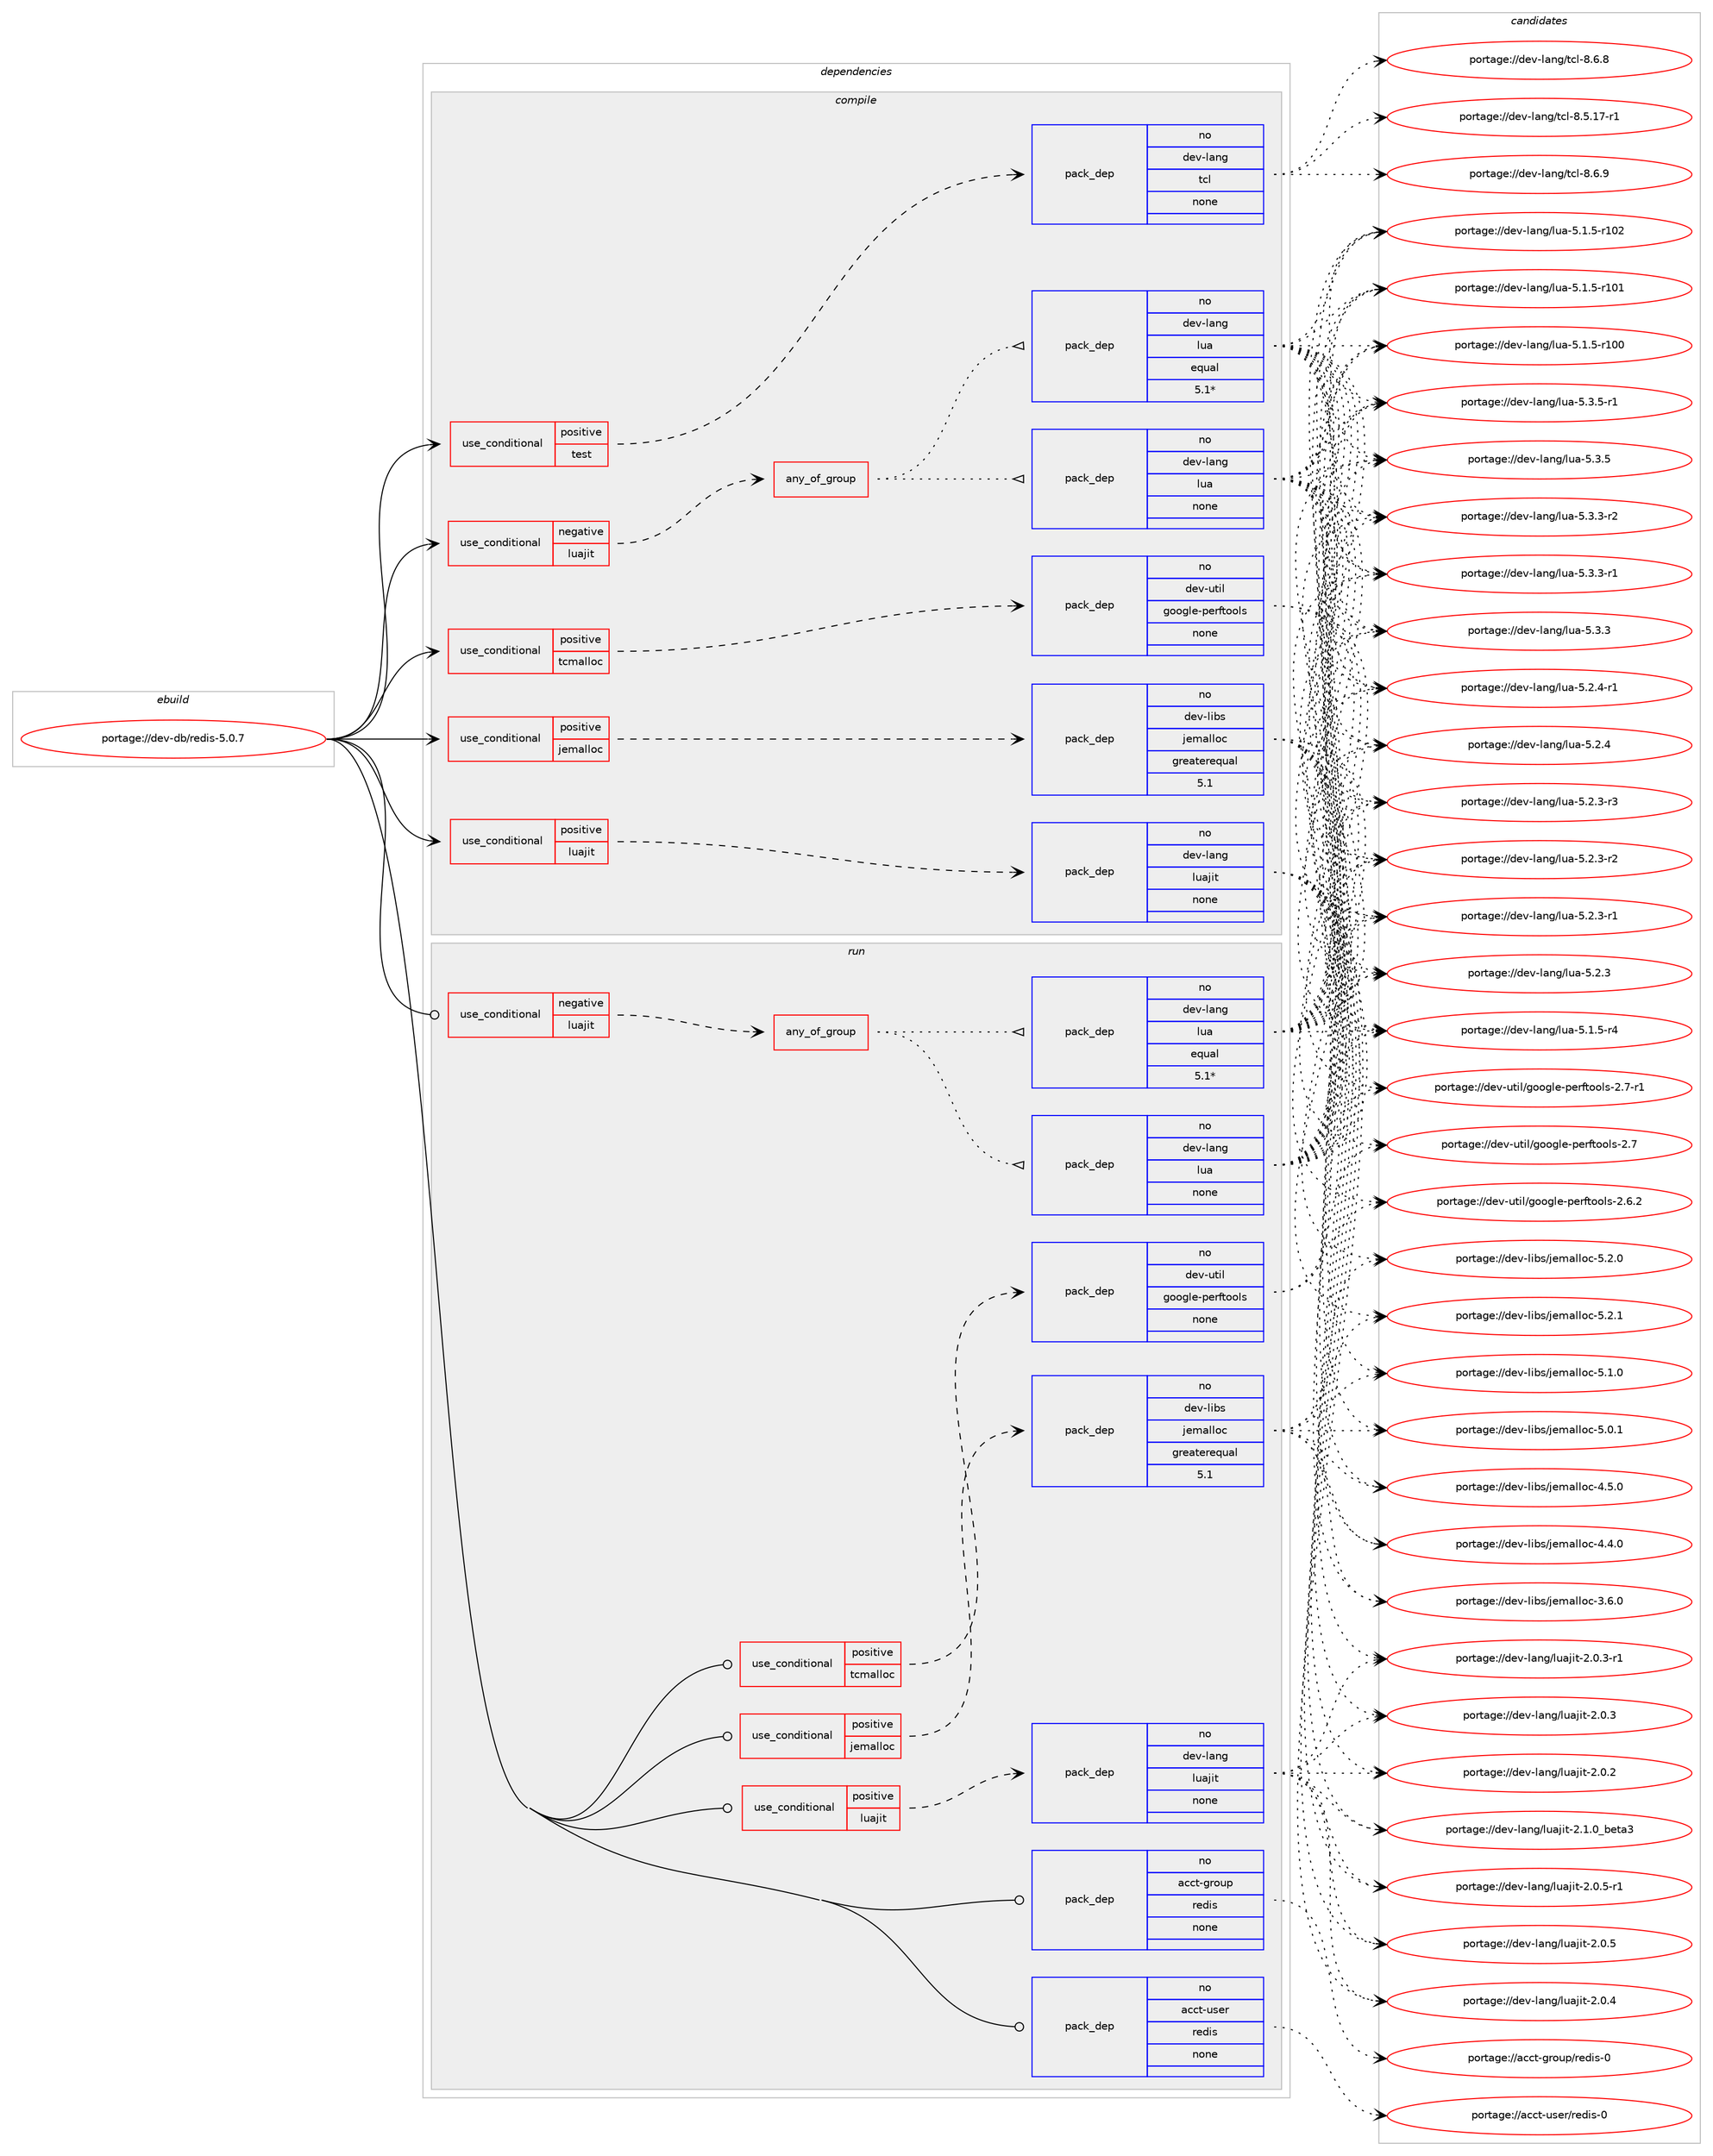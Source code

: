 digraph prolog {

# *************
# Graph options
# *************

newrank=true;
concentrate=true;
compound=true;
graph [rankdir=LR,fontname=Helvetica,fontsize=10,ranksep=1.5];#, ranksep=2.5, nodesep=0.2];
edge  [arrowhead=vee];
node  [fontname=Helvetica,fontsize=10];

# **********
# The ebuild
# **********

subgraph cluster_leftcol {
color=gray;
label=<<i>ebuild</i>>;
id [label="portage://dev-db/redis-5.0.7", color=red, width=4, href="../dev-db/redis-5.0.7.svg"];
}

# ****************
# The dependencies
# ****************

subgraph cluster_midcol {
color=gray;
label=<<i>dependencies</i>>;
subgraph cluster_compile {
fillcolor="#eeeeee";
style=filled;
label=<<i>compile</i>>;
subgraph cond135903 {
dependency576887 [label=<<TABLE BORDER="0" CELLBORDER="1" CELLSPACING="0" CELLPADDING="4"><TR><TD ROWSPAN="3" CELLPADDING="10">use_conditional</TD></TR><TR><TD>negative</TD></TR><TR><TD>luajit</TD></TR></TABLE>>, shape=none, color=red];
subgraph any6941 {
dependency576888 [label=<<TABLE BORDER="0" CELLBORDER="1" CELLSPACING="0" CELLPADDING="4"><TR><TD CELLPADDING="10">any_of_group</TD></TR></TABLE>>, shape=none, color=red];subgraph pack433806 {
dependency576889 [label=<<TABLE BORDER="0" CELLBORDER="1" CELLSPACING="0" CELLPADDING="4" WIDTH="220"><TR><TD ROWSPAN="6" CELLPADDING="30">pack_dep</TD></TR><TR><TD WIDTH="110">no</TD></TR><TR><TD>dev-lang</TD></TR><TR><TD>lua</TD></TR><TR><TD>none</TD></TR><TR><TD></TD></TR></TABLE>>, shape=none, color=blue];
}
dependency576888:e -> dependency576889:w [weight=20,style="dotted",arrowhead="oinv"];
subgraph pack433807 {
dependency576890 [label=<<TABLE BORDER="0" CELLBORDER="1" CELLSPACING="0" CELLPADDING="4" WIDTH="220"><TR><TD ROWSPAN="6" CELLPADDING="30">pack_dep</TD></TR><TR><TD WIDTH="110">no</TD></TR><TR><TD>dev-lang</TD></TR><TR><TD>lua</TD></TR><TR><TD>equal</TD></TR><TR><TD>5.1*</TD></TR></TABLE>>, shape=none, color=blue];
}
dependency576888:e -> dependency576890:w [weight=20,style="dotted",arrowhead="oinv"];
}
dependency576887:e -> dependency576888:w [weight=20,style="dashed",arrowhead="vee"];
}
id:e -> dependency576887:w [weight=20,style="solid",arrowhead="vee"];
subgraph cond135904 {
dependency576891 [label=<<TABLE BORDER="0" CELLBORDER="1" CELLSPACING="0" CELLPADDING="4"><TR><TD ROWSPAN="3" CELLPADDING="10">use_conditional</TD></TR><TR><TD>positive</TD></TR><TR><TD>jemalloc</TD></TR></TABLE>>, shape=none, color=red];
subgraph pack433808 {
dependency576892 [label=<<TABLE BORDER="0" CELLBORDER="1" CELLSPACING="0" CELLPADDING="4" WIDTH="220"><TR><TD ROWSPAN="6" CELLPADDING="30">pack_dep</TD></TR><TR><TD WIDTH="110">no</TD></TR><TR><TD>dev-libs</TD></TR><TR><TD>jemalloc</TD></TR><TR><TD>greaterequal</TD></TR><TR><TD>5.1</TD></TR></TABLE>>, shape=none, color=blue];
}
dependency576891:e -> dependency576892:w [weight=20,style="dashed",arrowhead="vee"];
}
id:e -> dependency576891:w [weight=20,style="solid",arrowhead="vee"];
subgraph cond135905 {
dependency576893 [label=<<TABLE BORDER="0" CELLBORDER="1" CELLSPACING="0" CELLPADDING="4"><TR><TD ROWSPAN="3" CELLPADDING="10">use_conditional</TD></TR><TR><TD>positive</TD></TR><TR><TD>luajit</TD></TR></TABLE>>, shape=none, color=red];
subgraph pack433809 {
dependency576894 [label=<<TABLE BORDER="0" CELLBORDER="1" CELLSPACING="0" CELLPADDING="4" WIDTH="220"><TR><TD ROWSPAN="6" CELLPADDING="30">pack_dep</TD></TR><TR><TD WIDTH="110">no</TD></TR><TR><TD>dev-lang</TD></TR><TR><TD>luajit</TD></TR><TR><TD>none</TD></TR><TR><TD></TD></TR></TABLE>>, shape=none, color=blue];
}
dependency576893:e -> dependency576894:w [weight=20,style="dashed",arrowhead="vee"];
}
id:e -> dependency576893:w [weight=20,style="solid",arrowhead="vee"];
subgraph cond135906 {
dependency576895 [label=<<TABLE BORDER="0" CELLBORDER="1" CELLSPACING="0" CELLPADDING="4"><TR><TD ROWSPAN="3" CELLPADDING="10">use_conditional</TD></TR><TR><TD>positive</TD></TR><TR><TD>tcmalloc</TD></TR></TABLE>>, shape=none, color=red];
subgraph pack433810 {
dependency576896 [label=<<TABLE BORDER="0" CELLBORDER="1" CELLSPACING="0" CELLPADDING="4" WIDTH="220"><TR><TD ROWSPAN="6" CELLPADDING="30">pack_dep</TD></TR><TR><TD WIDTH="110">no</TD></TR><TR><TD>dev-util</TD></TR><TR><TD>google-perftools</TD></TR><TR><TD>none</TD></TR><TR><TD></TD></TR></TABLE>>, shape=none, color=blue];
}
dependency576895:e -> dependency576896:w [weight=20,style="dashed",arrowhead="vee"];
}
id:e -> dependency576895:w [weight=20,style="solid",arrowhead="vee"];
subgraph cond135907 {
dependency576897 [label=<<TABLE BORDER="0" CELLBORDER="1" CELLSPACING="0" CELLPADDING="4"><TR><TD ROWSPAN="3" CELLPADDING="10">use_conditional</TD></TR><TR><TD>positive</TD></TR><TR><TD>test</TD></TR></TABLE>>, shape=none, color=red];
subgraph pack433811 {
dependency576898 [label=<<TABLE BORDER="0" CELLBORDER="1" CELLSPACING="0" CELLPADDING="4" WIDTH="220"><TR><TD ROWSPAN="6" CELLPADDING="30">pack_dep</TD></TR><TR><TD WIDTH="110">no</TD></TR><TR><TD>dev-lang</TD></TR><TR><TD>tcl</TD></TR><TR><TD>none</TD></TR><TR><TD></TD></TR></TABLE>>, shape=none, color=blue];
}
dependency576897:e -> dependency576898:w [weight=20,style="dashed",arrowhead="vee"];
}
id:e -> dependency576897:w [weight=20,style="solid",arrowhead="vee"];
}
subgraph cluster_compileandrun {
fillcolor="#eeeeee";
style=filled;
label=<<i>compile and run</i>>;
}
subgraph cluster_run {
fillcolor="#eeeeee";
style=filled;
label=<<i>run</i>>;
subgraph cond135908 {
dependency576899 [label=<<TABLE BORDER="0" CELLBORDER="1" CELLSPACING="0" CELLPADDING="4"><TR><TD ROWSPAN="3" CELLPADDING="10">use_conditional</TD></TR><TR><TD>negative</TD></TR><TR><TD>luajit</TD></TR></TABLE>>, shape=none, color=red];
subgraph any6942 {
dependency576900 [label=<<TABLE BORDER="0" CELLBORDER="1" CELLSPACING="0" CELLPADDING="4"><TR><TD CELLPADDING="10">any_of_group</TD></TR></TABLE>>, shape=none, color=red];subgraph pack433812 {
dependency576901 [label=<<TABLE BORDER="0" CELLBORDER="1" CELLSPACING="0" CELLPADDING="4" WIDTH="220"><TR><TD ROWSPAN="6" CELLPADDING="30">pack_dep</TD></TR><TR><TD WIDTH="110">no</TD></TR><TR><TD>dev-lang</TD></TR><TR><TD>lua</TD></TR><TR><TD>none</TD></TR><TR><TD></TD></TR></TABLE>>, shape=none, color=blue];
}
dependency576900:e -> dependency576901:w [weight=20,style="dotted",arrowhead="oinv"];
subgraph pack433813 {
dependency576902 [label=<<TABLE BORDER="0" CELLBORDER="1" CELLSPACING="0" CELLPADDING="4" WIDTH="220"><TR><TD ROWSPAN="6" CELLPADDING="30">pack_dep</TD></TR><TR><TD WIDTH="110">no</TD></TR><TR><TD>dev-lang</TD></TR><TR><TD>lua</TD></TR><TR><TD>equal</TD></TR><TR><TD>5.1*</TD></TR></TABLE>>, shape=none, color=blue];
}
dependency576900:e -> dependency576902:w [weight=20,style="dotted",arrowhead="oinv"];
}
dependency576899:e -> dependency576900:w [weight=20,style="dashed",arrowhead="vee"];
}
id:e -> dependency576899:w [weight=20,style="solid",arrowhead="odot"];
subgraph cond135909 {
dependency576903 [label=<<TABLE BORDER="0" CELLBORDER="1" CELLSPACING="0" CELLPADDING="4"><TR><TD ROWSPAN="3" CELLPADDING="10">use_conditional</TD></TR><TR><TD>positive</TD></TR><TR><TD>jemalloc</TD></TR></TABLE>>, shape=none, color=red];
subgraph pack433814 {
dependency576904 [label=<<TABLE BORDER="0" CELLBORDER="1" CELLSPACING="0" CELLPADDING="4" WIDTH="220"><TR><TD ROWSPAN="6" CELLPADDING="30">pack_dep</TD></TR><TR><TD WIDTH="110">no</TD></TR><TR><TD>dev-libs</TD></TR><TR><TD>jemalloc</TD></TR><TR><TD>greaterequal</TD></TR><TR><TD>5.1</TD></TR></TABLE>>, shape=none, color=blue];
}
dependency576903:e -> dependency576904:w [weight=20,style="dashed",arrowhead="vee"];
}
id:e -> dependency576903:w [weight=20,style="solid",arrowhead="odot"];
subgraph cond135910 {
dependency576905 [label=<<TABLE BORDER="0" CELLBORDER="1" CELLSPACING="0" CELLPADDING="4"><TR><TD ROWSPAN="3" CELLPADDING="10">use_conditional</TD></TR><TR><TD>positive</TD></TR><TR><TD>luajit</TD></TR></TABLE>>, shape=none, color=red];
subgraph pack433815 {
dependency576906 [label=<<TABLE BORDER="0" CELLBORDER="1" CELLSPACING="0" CELLPADDING="4" WIDTH="220"><TR><TD ROWSPAN="6" CELLPADDING="30">pack_dep</TD></TR><TR><TD WIDTH="110">no</TD></TR><TR><TD>dev-lang</TD></TR><TR><TD>luajit</TD></TR><TR><TD>none</TD></TR><TR><TD></TD></TR></TABLE>>, shape=none, color=blue];
}
dependency576905:e -> dependency576906:w [weight=20,style="dashed",arrowhead="vee"];
}
id:e -> dependency576905:w [weight=20,style="solid",arrowhead="odot"];
subgraph cond135911 {
dependency576907 [label=<<TABLE BORDER="0" CELLBORDER="1" CELLSPACING="0" CELLPADDING="4"><TR><TD ROWSPAN="3" CELLPADDING="10">use_conditional</TD></TR><TR><TD>positive</TD></TR><TR><TD>tcmalloc</TD></TR></TABLE>>, shape=none, color=red];
subgraph pack433816 {
dependency576908 [label=<<TABLE BORDER="0" CELLBORDER="1" CELLSPACING="0" CELLPADDING="4" WIDTH="220"><TR><TD ROWSPAN="6" CELLPADDING="30">pack_dep</TD></TR><TR><TD WIDTH="110">no</TD></TR><TR><TD>dev-util</TD></TR><TR><TD>google-perftools</TD></TR><TR><TD>none</TD></TR><TR><TD></TD></TR></TABLE>>, shape=none, color=blue];
}
dependency576907:e -> dependency576908:w [weight=20,style="dashed",arrowhead="vee"];
}
id:e -> dependency576907:w [weight=20,style="solid",arrowhead="odot"];
subgraph pack433817 {
dependency576909 [label=<<TABLE BORDER="0" CELLBORDER="1" CELLSPACING="0" CELLPADDING="4" WIDTH="220"><TR><TD ROWSPAN="6" CELLPADDING="30">pack_dep</TD></TR><TR><TD WIDTH="110">no</TD></TR><TR><TD>acct-group</TD></TR><TR><TD>redis</TD></TR><TR><TD>none</TD></TR><TR><TD></TD></TR></TABLE>>, shape=none, color=blue];
}
id:e -> dependency576909:w [weight=20,style="solid",arrowhead="odot"];
subgraph pack433818 {
dependency576910 [label=<<TABLE BORDER="0" CELLBORDER="1" CELLSPACING="0" CELLPADDING="4" WIDTH="220"><TR><TD ROWSPAN="6" CELLPADDING="30">pack_dep</TD></TR><TR><TD WIDTH="110">no</TD></TR><TR><TD>acct-user</TD></TR><TR><TD>redis</TD></TR><TR><TD>none</TD></TR><TR><TD></TD></TR></TABLE>>, shape=none, color=blue];
}
id:e -> dependency576910:w [weight=20,style="solid",arrowhead="odot"];
}
}

# **************
# The candidates
# **************

subgraph cluster_choices {
rank=same;
color=gray;
label=<<i>candidates</i>>;

subgraph choice433806 {
color=black;
nodesep=1;
choice100101118451089711010347108117974553465146534511449 [label="portage://dev-lang/lua-5.3.5-r1", color=red, width=4,href="../dev-lang/lua-5.3.5-r1.svg"];
choice10010111845108971101034710811797455346514653 [label="portage://dev-lang/lua-5.3.5", color=red, width=4,href="../dev-lang/lua-5.3.5.svg"];
choice100101118451089711010347108117974553465146514511450 [label="portage://dev-lang/lua-5.3.3-r2", color=red, width=4,href="../dev-lang/lua-5.3.3-r2.svg"];
choice100101118451089711010347108117974553465146514511449 [label="portage://dev-lang/lua-5.3.3-r1", color=red, width=4,href="../dev-lang/lua-5.3.3-r1.svg"];
choice10010111845108971101034710811797455346514651 [label="portage://dev-lang/lua-5.3.3", color=red, width=4,href="../dev-lang/lua-5.3.3.svg"];
choice100101118451089711010347108117974553465046524511449 [label="portage://dev-lang/lua-5.2.4-r1", color=red, width=4,href="../dev-lang/lua-5.2.4-r1.svg"];
choice10010111845108971101034710811797455346504652 [label="portage://dev-lang/lua-5.2.4", color=red, width=4,href="../dev-lang/lua-5.2.4.svg"];
choice100101118451089711010347108117974553465046514511451 [label="portage://dev-lang/lua-5.2.3-r3", color=red, width=4,href="../dev-lang/lua-5.2.3-r3.svg"];
choice100101118451089711010347108117974553465046514511450 [label="portage://dev-lang/lua-5.2.3-r2", color=red, width=4,href="../dev-lang/lua-5.2.3-r2.svg"];
choice100101118451089711010347108117974553465046514511449 [label="portage://dev-lang/lua-5.2.3-r1", color=red, width=4,href="../dev-lang/lua-5.2.3-r1.svg"];
choice10010111845108971101034710811797455346504651 [label="portage://dev-lang/lua-5.2.3", color=red, width=4,href="../dev-lang/lua-5.2.3.svg"];
choice100101118451089711010347108117974553464946534511452 [label="portage://dev-lang/lua-5.1.5-r4", color=red, width=4,href="../dev-lang/lua-5.1.5-r4.svg"];
choice1001011184510897110103471081179745534649465345114494850 [label="portage://dev-lang/lua-5.1.5-r102", color=red, width=4,href="../dev-lang/lua-5.1.5-r102.svg"];
choice1001011184510897110103471081179745534649465345114494849 [label="portage://dev-lang/lua-5.1.5-r101", color=red, width=4,href="../dev-lang/lua-5.1.5-r101.svg"];
choice1001011184510897110103471081179745534649465345114494848 [label="portage://dev-lang/lua-5.1.5-r100", color=red, width=4,href="../dev-lang/lua-5.1.5-r100.svg"];
dependency576889:e -> choice100101118451089711010347108117974553465146534511449:w [style=dotted,weight="100"];
dependency576889:e -> choice10010111845108971101034710811797455346514653:w [style=dotted,weight="100"];
dependency576889:e -> choice100101118451089711010347108117974553465146514511450:w [style=dotted,weight="100"];
dependency576889:e -> choice100101118451089711010347108117974553465146514511449:w [style=dotted,weight="100"];
dependency576889:e -> choice10010111845108971101034710811797455346514651:w [style=dotted,weight="100"];
dependency576889:e -> choice100101118451089711010347108117974553465046524511449:w [style=dotted,weight="100"];
dependency576889:e -> choice10010111845108971101034710811797455346504652:w [style=dotted,weight="100"];
dependency576889:e -> choice100101118451089711010347108117974553465046514511451:w [style=dotted,weight="100"];
dependency576889:e -> choice100101118451089711010347108117974553465046514511450:w [style=dotted,weight="100"];
dependency576889:e -> choice100101118451089711010347108117974553465046514511449:w [style=dotted,weight="100"];
dependency576889:e -> choice10010111845108971101034710811797455346504651:w [style=dotted,weight="100"];
dependency576889:e -> choice100101118451089711010347108117974553464946534511452:w [style=dotted,weight="100"];
dependency576889:e -> choice1001011184510897110103471081179745534649465345114494850:w [style=dotted,weight="100"];
dependency576889:e -> choice1001011184510897110103471081179745534649465345114494849:w [style=dotted,weight="100"];
dependency576889:e -> choice1001011184510897110103471081179745534649465345114494848:w [style=dotted,weight="100"];
}
subgraph choice433807 {
color=black;
nodesep=1;
choice100101118451089711010347108117974553465146534511449 [label="portage://dev-lang/lua-5.3.5-r1", color=red, width=4,href="../dev-lang/lua-5.3.5-r1.svg"];
choice10010111845108971101034710811797455346514653 [label="portage://dev-lang/lua-5.3.5", color=red, width=4,href="../dev-lang/lua-5.3.5.svg"];
choice100101118451089711010347108117974553465146514511450 [label="portage://dev-lang/lua-5.3.3-r2", color=red, width=4,href="../dev-lang/lua-5.3.3-r2.svg"];
choice100101118451089711010347108117974553465146514511449 [label="portage://dev-lang/lua-5.3.3-r1", color=red, width=4,href="../dev-lang/lua-5.3.3-r1.svg"];
choice10010111845108971101034710811797455346514651 [label="portage://dev-lang/lua-5.3.3", color=red, width=4,href="../dev-lang/lua-5.3.3.svg"];
choice100101118451089711010347108117974553465046524511449 [label="portage://dev-lang/lua-5.2.4-r1", color=red, width=4,href="../dev-lang/lua-5.2.4-r1.svg"];
choice10010111845108971101034710811797455346504652 [label="portage://dev-lang/lua-5.2.4", color=red, width=4,href="../dev-lang/lua-5.2.4.svg"];
choice100101118451089711010347108117974553465046514511451 [label="portage://dev-lang/lua-5.2.3-r3", color=red, width=4,href="../dev-lang/lua-5.2.3-r3.svg"];
choice100101118451089711010347108117974553465046514511450 [label="portage://dev-lang/lua-5.2.3-r2", color=red, width=4,href="../dev-lang/lua-5.2.3-r2.svg"];
choice100101118451089711010347108117974553465046514511449 [label="portage://dev-lang/lua-5.2.3-r1", color=red, width=4,href="../dev-lang/lua-5.2.3-r1.svg"];
choice10010111845108971101034710811797455346504651 [label="portage://dev-lang/lua-5.2.3", color=red, width=4,href="../dev-lang/lua-5.2.3.svg"];
choice100101118451089711010347108117974553464946534511452 [label="portage://dev-lang/lua-5.1.5-r4", color=red, width=4,href="../dev-lang/lua-5.1.5-r4.svg"];
choice1001011184510897110103471081179745534649465345114494850 [label="portage://dev-lang/lua-5.1.5-r102", color=red, width=4,href="../dev-lang/lua-5.1.5-r102.svg"];
choice1001011184510897110103471081179745534649465345114494849 [label="portage://dev-lang/lua-5.1.5-r101", color=red, width=4,href="../dev-lang/lua-5.1.5-r101.svg"];
choice1001011184510897110103471081179745534649465345114494848 [label="portage://dev-lang/lua-5.1.5-r100", color=red, width=4,href="../dev-lang/lua-5.1.5-r100.svg"];
dependency576890:e -> choice100101118451089711010347108117974553465146534511449:w [style=dotted,weight="100"];
dependency576890:e -> choice10010111845108971101034710811797455346514653:w [style=dotted,weight="100"];
dependency576890:e -> choice100101118451089711010347108117974553465146514511450:w [style=dotted,weight="100"];
dependency576890:e -> choice100101118451089711010347108117974553465146514511449:w [style=dotted,weight="100"];
dependency576890:e -> choice10010111845108971101034710811797455346514651:w [style=dotted,weight="100"];
dependency576890:e -> choice100101118451089711010347108117974553465046524511449:w [style=dotted,weight="100"];
dependency576890:e -> choice10010111845108971101034710811797455346504652:w [style=dotted,weight="100"];
dependency576890:e -> choice100101118451089711010347108117974553465046514511451:w [style=dotted,weight="100"];
dependency576890:e -> choice100101118451089711010347108117974553465046514511450:w [style=dotted,weight="100"];
dependency576890:e -> choice100101118451089711010347108117974553465046514511449:w [style=dotted,weight="100"];
dependency576890:e -> choice10010111845108971101034710811797455346504651:w [style=dotted,weight="100"];
dependency576890:e -> choice100101118451089711010347108117974553464946534511452:w [style=dotted,weight="100"];
dependency576890:e -> choice1001011184510897110103471081179745534649465345114494850:w [style=dotted,weight="100"];
dependency576890:e -> choice1001011184510897110103471081179745534649465345114494849:w [style=dotted,weight="100"];
dependency576890:e -> choice1001011184510897110103471081179745534649465345114494848:w [style=dotted,weight="100"];
}
subgraph choice433808 {
color=black;
nodesep=1;
choice1001011184510810598115471061011099710810811199455346504649 [label="portage://dev-libs/jemalloc-5.2.1", color=red, width=4,href="../dev-libs/jemalloc-5.2.1.svg"];
choice1001011184510810598115471061011099710810811199455346504648 [label="portage://dev-libs/jemalloc-5.2.0", color=red, width=4,href="../dev-libs/jemalloc-5.2.0.svg"];
choice1001011184510810598115471061011099710810811199455346494648 [label="portage://dev-libs/jemalloc-5.1.0", color=red, width=4,href="../dev-libs/jemalloc-5.1.0.svg"];
choice1001011184510810598115471061011099710810811199455346484649 [label="portage://dev-libs/jemalloc-5.0.1", color=red, width=4,href="../dev-libs/jemalloc-5.0.1.svg"];
choice1001011184510810598115471061011099710810811199455246534648 [label="portage://dev-libs/jemalloc-4.5.0", color=red, width=4,href="../dev-libs/jemalloc-4.5.0.svg"];
choice1001011184510810598115471061011099710810811199455246524648 [label="portage://dev-libs/jemalloc-4.4.0", color=red, width=4,href="../dev-libs/jemalloc-4.4.0.svg"];
choice1001011184510810598115471061011099710810811199455146544648 [label="portage://dev-libs/jemalloc-3.6.0", color=red, width=4,href="../dev-libs/jemalloc-3.6.0.svg"];
dependency576892:e -> choice1001011184510810598115471061011099710810811199455346504649:w [style=dotted,weight="100"];
dependency576892:e -> choice1001011184510810598115471061011099710810811199455346504648:w [style=dotted,weight="100"];
dependency576892:e -> choice1001011184510810598115471061011099710810811199455346494648:w [style=dotted,weight="100"];
dependency576892:e -> choice1001011184510810598115471061011099710810811199455346484649:w [style=dotted,weight="100"];
dependency576892:e -> choice1001011184510810598115471061011099710810811199455246534648:w [style=dotted,weight="100"];
dependency576892:e -> choice1001011184510810598115471061011099710810811199455246524648:w [style=dotted,weight="100"];
dependency576892:e -> choice1001011184510810598115471061011099710810811199455146544648:w [style=dotted,weight="100"];
}
subgraph choice433809 {
color=black;
nodesep=1;
choice1001011184510897110103471081179710610511645504649464895981011169751 [label="portage://dev-lang/luajit-2.1.0_beta3", color=red, width=4,href="../dev-lang/luajit-2.1.0_beta3.svg"];
choice100101118451089711010347108117971061051164550464846534511449 [label="portage://dev-lang/luajit-2.0.5-r1", color=red, width=4,href="../dev-lang/luajit-2.0.5-r1.svg"];
choice10010111845108971101034710811797106105116455046484653 [label="portage://dev-lang/luajit-2.0.5", color=red, width=4,href="../dev-lang/luajit-2.0.5.svg"];
choice10010111845108971101034710811797106105116455046484652 [label="portage://dev-lang/luajit-2.0.4", color=red, width=4,href="../dev-lang/luajit-2.0.4.svg"];
choice100101118451089711010347108117971061051164550464846514511449 [label="portage://dev-lang/luajit-2.0.3-r1", color=red, width=4,href="../dev-lang/luajit-2.0.3-r1.svg"];
choice10010111845108971101034710811797106105116455046484651 [label="portage://dev-lang/luajit-2.0.3", color=red, width=4,href="../dev-lang/luajit-2.0.3.svg"];
choice10010111845108971101034710811797106105116455046484650 [label="portage://dev-lang/luajit-2.0.2", color=red, width=4,href="../dev-lang/luajit-2.0.2.svg"];
dependency576894:e -> choice1001011184510897110103471081179710610511645504649464895981011169751:w [style=dotted,weight="100"];
dependency576894:e -> choice100101118451089711010347108117971061051164550464846534511449:w [style=dotted,weight="100"];
dependency576894:e -> choice10010111845108971101034710811797106105116455046484653:w [style=dotted,weight="100"];
dependency576894:e -> choice10010111845108971101034710811797106105116455046484652:w [style=dotted,weight="100"];
dependency576894:e -> choice100101118451089711010347108117971061051164550464846514511449:w [style=dotted,weight="100"];
dependency576894:e -> choice10010111845108971101034710811797106105116455046484651:w [style=dotted,weight="100"];
dependency576894:e -> choice10010111845108971101034710811797106105116455046484650:w [style=dotted,weight="100"];
}
subgraph choice433810 {
color=black;
nodesep=1;
choice100101118451171161051084710311111110310810145112101114102116111111108115455046554511449 [label="portage://dev-util/google-perftools-2.7-r1", color=red, width=4,href="../dev-util/google-perftools-2.7-r1.svg"];
choice10010111845117116105108471031111111031081014511210111410211611111110811545504655 [label="portage://dev-util/google-perftools-2.7", color=red, width=4,href="../dev-util/google-perftools-2.7.svg"];
choice100101118451171161051084710311111110310810145112101114102116111111108115455046544650 [label="portage://dev-util/google-perftools-2.6.2", color=red, width=4,href="../dev-util/google-perftools-2.6.2.svg"];
dependency576896:e -> choice100101118451171161051084710311111110310810145112101114102116111111108115455046554511449:w [style=dotted,weight="100"];
dependency576896:e -> choice10010111845117116105108471031111111031081014511210111410211611111110811545504655:w [style=dotted,weight="100"];
dependency576896:e -> choice100101118451171161051084710311111110310810145112101114102116111111108115455046544650:w [style=dotted,weight="100"];
}
subgraph choice433811 {
color=black;
nodesep=1;
choice10010111845108971101034711699108455646544657 [label="portage://dev-lang/tcl-8.6.9", color=red, width=4,href="../dev-lang/tcl-8.6.9.svg"];
choice10010111845108971101034711699108455646544656 [label="portage://dev-lang/tcl-8.6.8", color=red, width=4,href="../dev-lang/tcl-8.6.8.svg"];
choice10010111845108971101034711699108455646534649554511449 [label="portage://dev-lang/tcl-8.5.17-r1", color=red, width=4,href="../dev-lang/tcl-8.5.17-r1.svg"];
dependency576898:e -> choice10010111845108971101034711699108455646544657:w [style=dotted,weight="100"];
dependency576898:e -> choice10010111845108971101034711699108455646544656:w [style=dotted,weight="100"];
dependency576898:e -> choice10010111845108971101034711699108455646534649554511449:w [style=dotted,weight="100"];
}
subgraph choice433812 {
color=black;
nodesep=1;
choice100101118451089711010347108117974553465146534511449 [label="portage://dev-lang/lua-5.3.5-r1", color=red, width=4,href="../dev-lang/lua-5.3.5-r1.svg"];
choice10010111845108971101034710811797455346514653 [label="portage://dev-lang/lua-5.3.5", color=red, width=4,href="../dev-lang/lua-5.3.5.svg"];
choice100101118451089711010347108117974553465146514511450 [label="portage://dev-lang/lua-5.3.3-r2", color=red, width=4,href="../dev-lang/lua-5.3.3-r2.svg"];
choice100101118451089711010347108117974553465146514511449 [label="portage://dev-lang/lua-5.3.3-r1", color=red, width=4,href="../dev-lang/lua-5.3.3-r1.svg"];
choice10010111845108971101034710811797455346514651 [label="portage://dev-lang/lua-5.3.3", color=red, width=4,href="../dev-lang/lua-5.3.3.svg"];
choice100101118451089711010347108117974553465046524511449 [label="portage://dev-lang/lua-5.2.4-r1", color=red, width=4,href="../dev-lang/lua-5.2.4-r1.svg"];
choice10010111845108971101034710811797455346504652 [label="portage://dev-lang/lua-5.2.4", color=red, width=4,href="../dev-lang/lua-5.2.4.svg"];
choice100101118451089711010347108117974553465046514511451 [label="portage://dev-lang/lua-5.2.3-r3", color=red, width=4,href="../dev-lang/lua-5.2.3-r3.svg"];
choice100101118451089711010347108117974553465046514511450 [label="portage://dev-lang/lua-5.2.3-r2", color=red, width=4,href="../dev-lang/lua-5.2.3-r2.svg"];
choice100101118451089711010347108117974553465046514511449 [label="portage://dev-lang/lua-5.2.3-r1", color=red, width=4,href="../dev-lang/lua-5.2.3-r1.svg"];
choice10010111845108971101034710811797455346504651 [label="portage://dev-lang/lua-5.2.3", color=red, width=4,href="../dev-lang/lua-5.2.3.svg"];
choice100101118451089711010347108117974553464946534511452 [label="portage://dev-lang/lua-5.1.5-r4", color=red, width=4,href="../dev-lang/lua-5.1.5-r4.svg"];
choice1001011184510897110103471081179745534649465345114494850 [label="portage://dev-lang/lua-5.1.5-r102", color=red, width=4,href="../dev-lang/lua-5.1.5-r102.svg"];
choice1001011184510897110103471081179745534649465345114494849 [label="portage://dev-lang/lua-5.1.5-r101", color=red, width=4,href="../dev-lang/lua-5.1.5-r101.svg"];
choice1001011184510897110103471081179745534649465345114494848 [label="portage://dev-lang/lua-5.1.5-r100", color=red, width=4,href="../dev-lang/lua-5.1.5-r100.svg"];
dependency576901:e -> choice100101118451089711010347108117974553465146534511449:w [style=dotted,weight="100"];
dependency576901:e -> choice10010111845108971101034710811797455346514653:w [style=dotted,weight="100"];
dependency576901:e -> choice100101118451089711010347108117974553465146514511450:w [style=dotted,weight="100"];
dependency576901:e -> choice100101118451089711010347108117974553465146514511449:w [style=dotted,weight="100"];
dependency576901:e -> choice10010111845108971101034710811797455346514651:w [style=dotted,weight="100"];
dependency576901:e -> choice100101118451089711010347108117974553465046524511449:w [style=dotted,weight="100"];
dependency576901:e -> choice10010111845108971101034710811797455346504652:w [style=dotted,weight="100"];
dependency576901:e -> choice100101118451089711010347108117974553465046514511451:w [style=dotted,weight="100"];
dependency576901:e -> choice100101118451089711010347108117974553465046514511450:w [style=dotted,weight="100"];
dependency576901:e -> choice100101118451089711010347108117974553465046514511449:w [style=dotted,weight="100"];
dependency576901:e -> choice10010111845108971101034710811797455346504651:w [style=dotted,weight="100"];
dependency576901:e -> choice100101118451089711010347108117974553464946534511452:w [style=dotted,weight="100"];
dependency576901:e -> choice1001011184510897110103471081179745534649465345114494850:w [style=dotted,weight="100"];
dependency576901:e -> choice1001011184510897110103471081179745534649465345114494849:w [style=dotted,weight="100"];
dependency576901:e -> choice1001011184510897110103471081179745534649465345114494848:w [style=dotted,weight="100"];
}
subgraph choice433813 {
color=black;
nodesep=1;
choice100101118451089711010347108117974553465146534511449 [label="portage://dev-lang/lua-5.3.5-r1", color=red, width=4,href="../dev-lang/lua-5.3.5-r1.svg"];
choice10010111845108971101034710811797455346514653 [label="portage://dev-lang/lua-5.3.5", color=red, width=4,href="../dev-lang/lua-5.3.5.svg"];
choice100101118451089711010347108117974553465146514511450 [label="portage://dev-lang/lua-5.3.3-r2", color=red, width=4,href="../dev-lang/lua-5.3.3-r2.svg"];
choice100101118451089711010347108117974553465146514511449 [label="portage://dev-lang/lua-5.3.3-r1", color=red, width=4,href="../dev-lang/lua-5.3.3-r1.svg"];
choice10010111845108971101034710811797455346514651 [label="portage://dev-lang/lua-5.3.3", color=red, width=4,href="../dev-lang/lua-5.3.3.svg"];
choice100101118451089711010347108117974553465046524511449 [label="portage://dev-lang/lua-5.2.4-r1", color=red, width=4,href="../dev-lang/lua-5.2.4-r1.svg"];
choice10010111845108971101034710811797455346504652 [label="portage://dev-lang/lua-5.2.4", color=red, width=4,href="../dev-lang/lua-5.2.4.svg"];
choice100101118451089711010347108117974553465046514511451 [label="portage://dev-lang/lua-5.2.3-r3", color=red, width=4,href="../dev-lang/lua-5.2.3-r3.svg"];
choice100101118451089711010347108117974553465046514511450 [label="portage://dev-lang/lua-5.2.3-r2", color=red, width=4,href="../dev-lang/lua-5.2.3-r2.svg"];
choice100101118451089711010347108117974553465046514511449 [label="portage://dev-lang/lua-5.2.3-r1", color=red, width=4,href="../dev-lang/lua-5.2.3-r1.svg"];
choice10010111845108971101034710811797455346504651 [label="portage://dev-lang/lua-5.2.3", color=red, width=4,href="../dev-lang/lua-5.2.3.svg"];
choice100101118451089711010347108117974553464946534511452 [label="portage://dev-lang/lua-5.1.5-r4", color=red, width=4,href="../dev-lang/lua-5.1.5-r4.svg"];
choice1001011184510897110103471081179745534649465345114494850 [label="portage://dev-lang/lua-5.1.5-r102", color=red, width=4,href="../dev-lang/lua-5.1.5-r102.svg"];
choice1001011184510897110103471081179745534649465345114494849 [label="portage://dev-lang/lua-5.1.5-r101", color=red, width=4,href="../dev-lang/lua-5.1.5-r101.svg"];
choice1001011184510897110103471081179745534649465345114494848 [label="portage://dev-lang/lua-5.1.5-r100", color=red, width=4,href="../dev-lang/lua-5.1.5-r100.svg"];
dependency576902:e -> choice100101118451089711010347108117974553465146534511449:w [style=dotted,weight="100"];
dependency576902:e -> choice10010111845108971101034710811797455346514653:w [style=dotted,weight="100"];
dependency576902:e -> choice100101118451089711010347108117974553465146514511450:w [style=dotted,weight="100"];
dependency576902:e -> choice100101118451089711010347108117974553465146514511449:w [style=dotted,weight="100"];
dependency576902:e -> choice10010111845108971101034710811797455346514651:w [style=dotted,weight="100"];
dependency576902:e -> choice100101118451089711010347108117974553465046524511449:w [style=dotted,weight="100"];
dependency576902:e -> choice10010111845108971101034710811797455346504652:w [style=dotted,weight="100"];
dependency576902:e -> choice100101118451089711010347108117974553465046514511451:w [style=dotted,weight="100"];
dependency576902:e -> choice100101118451089711010347108117974553465046514511450:w [style=dotted,weight="100"];
dependency576902:e -> choice100101118451089711010347108117974553465046514511449:w [style=dotted,weight="100"];
dependency576902:e -> choice10010111845108971101034710811797455346504651:w [style=dotted,weight="100"];
dependency576902:e -> choice100101118451089711010347108117974553464946534511452:w [style=dotted,weight="100"];
dependency576902:e -> choice1001011184510897110103471081179745534649465345114494850:w [style=dotted,weight="100"];
dependency576902:e -> choice1001011184510897110103471081179745534649465345114494849:w [style=dotted,weight="100"];
dependency576902:e -> choice1001011184510897110103471081179745534649465345114494848:w [style=dotted,weight="100"];
}
subgraph choice433814 {
color=black;
nodesep=1;
choice1001011184510810598115471061011099710810811199455346504649 [label="portage://dev-libs/jemalloc-5.2.1", color=red, width=4,href="../dev-libs/jemalloc-5.2.1.svg"];
choice1001011184510810598115471061011099710810811199455346504648 [label="portage://dev-libs/jemalloc-5.2.0", color=red, width=4,href="../dev-libs/jemalloc-5.2.0.svg"];
choice1001011184510810598115471061011099710810811199455346494648 [label="portage://dev-libs/jemalloc-5.1.0", color=red, width=4,href="../dev-libs/jemalloc-5.1.0.svg"];
choice1001011184510810598115471061011099710810811199455346484649 [label="portage://dev-libs/jemalloc-5.0.1", color=red, width=4,href="../dev-libs/jemalloc-5.0.1.svg"];
choice1001011184510810598115471061011099710810811199455246534648 [label="portage://dev-libs/jemalloc-4.5.0", color=red, width=4,href="../dev-libs/jemalloc-4.5.0.svg"];
choice1001011184510810598115471061011099710810811199455246524648 [label="portage://dev-libs/jemalloc-4.4.0", color=red, width=4,href="../dev-libs/jemalloc-4.4.0.svg"];
choice1001011184510810598115471061011099710810811199455146544648 [label="portage://dev-libs/jemalloc-3.6.0", color=red, width=4,href="../dev-libs/jemalloc-3.6.0.svg"];
dependency576904:e -> choice1001011184510810598115471061011099710810811199455346504649:w [style=dotted,weight="100"];
dependency576904:e -> choice1001011184510810598115471061011099710810811199455346504648:w [style=dotted,weight="100"];
dependency576904:e -> choice1001011184510810598115471061011099710810811199455346494648:w [style=dotted,weight="100"];
dependency576904:e -> choice1001011184510810598115471061011099710810811199455346484649:w [style=dotted,weight="100"];
dependency576904:e -> choice1001011184510810598115471061011099710810811199455246534648:w [style=dotted,weight="100"];
dependency576904:e -> choice1001011184510810598115471061011099710810811199455246524648:w [style=dotted,weight="100"];
dependency576904:e -> choice1001011184510810598115471061011099710810811199455146544648:w [style=dotted,weight="100"];
}
subgraph choice433815 {
color=black;
nodesep=1;
choice1001011184510897110103471081179710610511645504649464895981011169751 [label="portage://dev-lang/luajit-2.1.0_beta3", color=red, width=4,href="../dev-lang/luajit-2.1.0_beta3.svg"];
choice100101118451089711010347108117971061051164550464846534511449 [label="portage://dev-lang/luajit-2.0.5-r1", color=red, width=4,href="../dev-lang/luajit-2.0.5-r1.svg"];
choice10010111845108971101034710811797106105116455046484653 [label="portage://dev-lang/luajit-2.0.5", color=red, width=4,href="../dev-lang/luajit-2.0.5.svg"];
choice10010111845108971101034710811797106105116455046484652 [label="portage://dev-lang/luajit-2.0.4", color=red, width=4,href="../dev-lang/luajit-2.0.4.svg"];
choice100101118451089711010347108117971061051164550464846514511449 [label="portage://dev-lang/luajit-2.0.3-r1", color=red, width=4,href="../dev-lang/luajit-2.0.3-r1.svg"];
choice10010111845108971101034710811797106105116455046484651 [label="portage://dev-lang/luajit-2.0.3", color=red, width=4,href="../dev-lang/luajit-2.0.3.svg"];
choice10010111845108971101034710811797106105116455046484650 [label="portage://dev-lang/luajit-2.0.2", color=red, width=4,href="../dev-lang/luajit-2.0.2.svg"];
dependency576906:e -> choice1001011184510897110103471081179710610511645504649464895981011169751:w [style=dotted,weight="100"];
dependency576906:e -> choice100101118451089711010347108117971061051164550464846534511449:w [style=dotted,weight="100"];
dependency576906:e -> choice10010111845108971101034710811797106105116455046484653:w [style=dotted,weight="100"];
dependency576906:e -> choice10010111845108971101034710811797106105116455046484652:w [style=dotted,weight="100"];
dependency576906:e -> choice100101118451089711010347108117971061051164550464846514511449:w [style=dotted,weight="100"];
dependency576906:e -> choice10010111845108971101034710811797106105116455046484651:w [style=dotted,weight="100"];
dependency576906:e -> choice10010111845108971101034710811797106105116455046484650:w [style=dotted,weight="100"];
}
subgraph choice433816 {
color=black;
nodesep=1;
choice100101118451171161051084710311111110310810145112101114102116111111108115455046554511449 [label="portage://dev-util/google-perftools-2.7-r1", color=red, width=4,href="../dev-util/google-perftools-2.7-r1.svg"];
choice10010111845117116105108471031111111031081014511210111410211611111110811545504655 [label="portage://dev-util/google-perftools-2.7", color=red, width=4,href="../dev-util/google-perftools-2.7.svg"];
choice100101118451171161051084710311111110310810145112101114102116111111108115455046544650 [label="portage://dev-util/google-perftools-2.6.2", color=red, width=4,href="../dev-util/google-perftools-2.6.2.svg"];
dependency576908:e -> choice100101118451171161051084710311111110310810145112101114102116111111108115455046554511449:w [style=dotted,weight="100"];
dependency576908:e -> choice10010111845117116105108471031111111031081014511210111410211611111110811545504655:w [style=dotted,weight="100"];
dependency576908:e -> choice100101118451171161051084710311111110310810145112101114102116111111108115455046544650:w [style=dotted,weight="100"];
}
subgraph choice433817 {
color=black;
nodesep=1;
choice97999911645103114111117112471141011001051154548 [label="portage://acct-group/redis-0", color=red, width=4,href="../acct-group/redis-0.svg"];
dependency576909:e -> choice97999911645103114111117112471141011001051154548:w [style=dotted,weight="100"];
}
subgraph choice433818 {
color=black;
nodesep=1;
choice97999911645117115101114471141011001051154548 [label="portage://acct-user/redis-0", color=red, width=4,href="../acct-user/redis-0.svg"];
dependency576910:e -> choice97999911645117115101114471141011001051154548:w [style=dotted,weight="100"];
}
}

}
